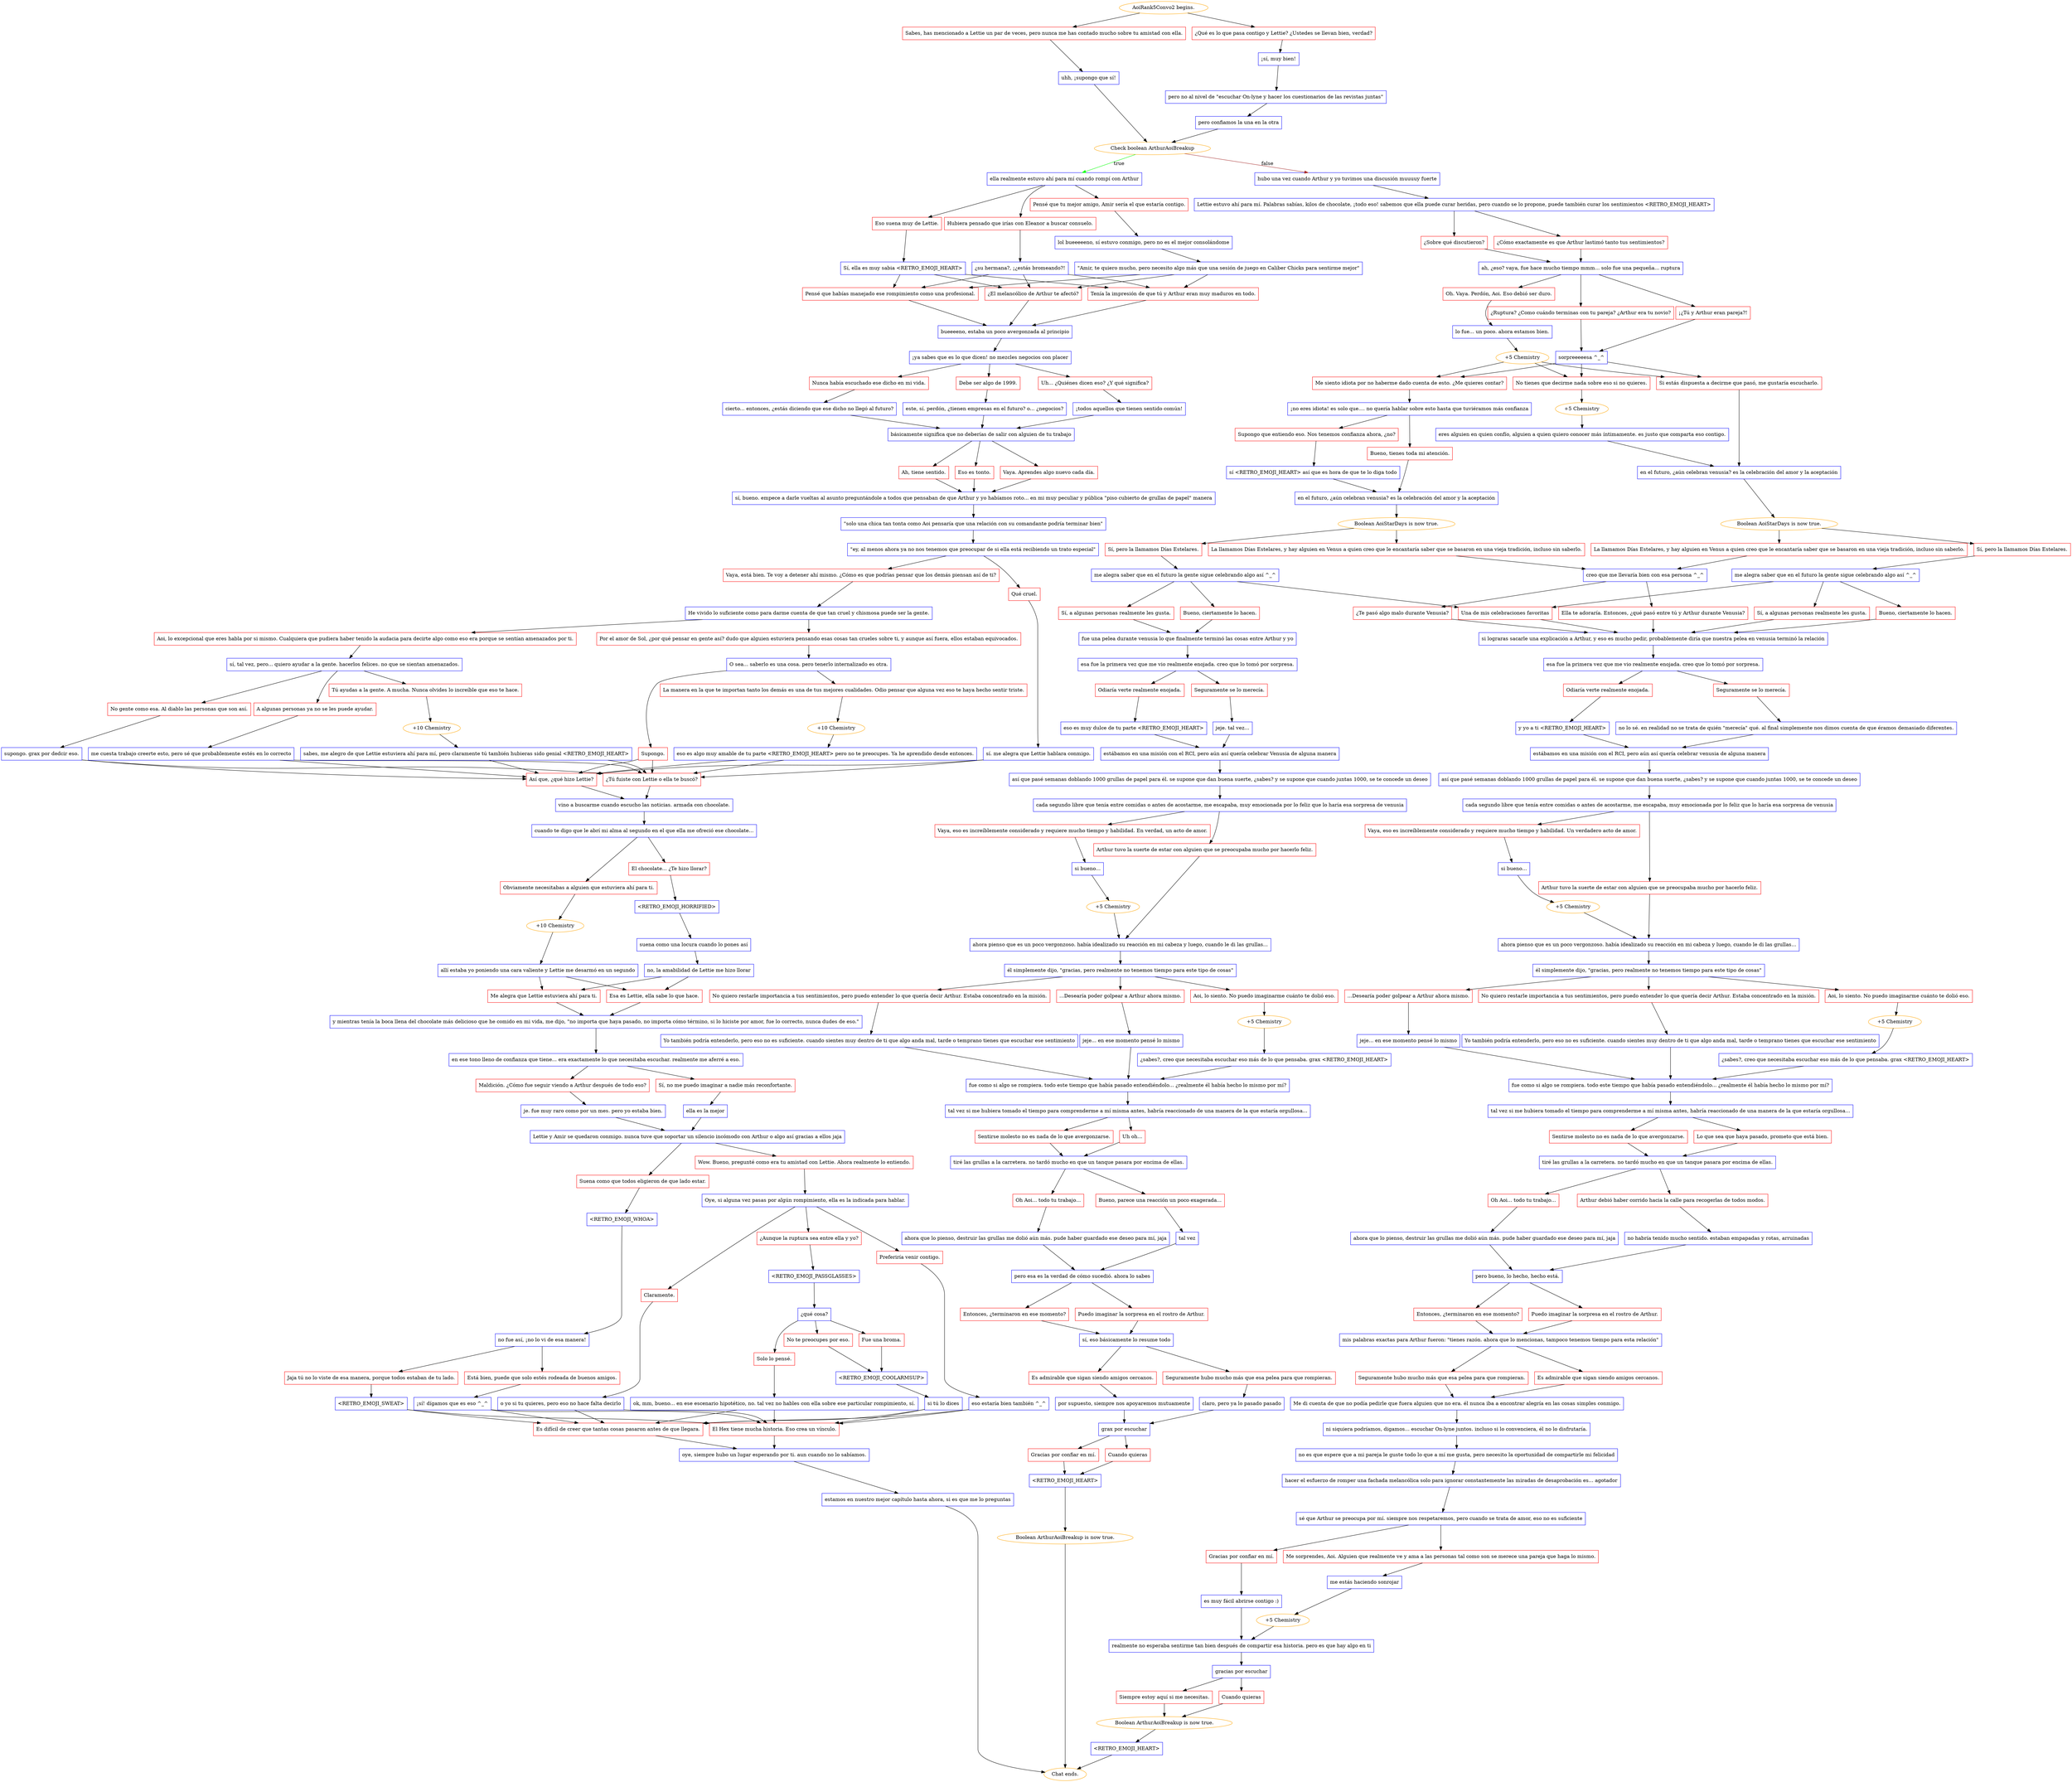 digraph {
	"AoiRank5Convo2 begins." [color=orange];
		"AoiRank5Convo2 begins." -> j907542901;
		"AoiRank5Convo2 begins." -> j1666261011;
	j907542901 [label="Sabes, has mencionado a Lettie un par de veces, pero nunca me has contado mucho sobre tu amistad con ella.",shape=box,color=red];
		j907542901 -> j2491660442;
	j1666261011 [label="¿Qué es lo que pasa contigo y Lettie? ¿Ustedes se llevan bien, verdad?",shape=box,color=red];
		j1666261011 -> j2499460898;
	j2491660442 [label="uhh, ¡supongo que sí!",shape=box,color=blue];
		j2491660442 -> j3878575433;
	j2499460898 [label="¡sí, muy bien!",shape=box,color=blue];
		j2499460898 -> j897166623;
	j3878575433 [label="Check boolean ArthurAoiBreakup",color=orange];
		j3878575433 -> j2098656604 [label=true,color=green];
		j3878575433 -> j3179371499 [label=false,color=brown];
	j897166623 [label="pero no al nivel de \"escuchar On-lyne y hacer los cuestionarios de las revistas juntas\"",shape=box,color=blue];
		j897166623 -> j1702402848;
	j2098656604 [label="ella realmente estuvo ahí para mí cuando rompí con Arthur",shape=box,color=blue];
		j2098656604 -> j553215375;
		j2098656604 -> j1895452456;
		j2098656604 -> j2533847109;
	j3179371499 [label="hubo una vez cuando Arthur y yo tuvimos una discusión muuuuy fuerte",shape=box,color=blue];
		j3179371499 -> j386023091;
	j1702402848 [label="pero confiamos la una en la otra",shape=box,color=blue];
		j1702402848 -> j3878575433;
	j553215375 [label="Hubiera pensado que irías con Eleanor a buscar consuelo.",shape=box,color=red];
		j553215375 -> j1623079729;
	j1895452456 [label="Pensé que tu mejor amigo, Amir sería el que estaría contigo.",shape=box,color=red];
		j1895452456 -> j3612865415;
	j2533847109 [label="Eso suena muy de Lettie.",shape=box,color=red];
		j2533847109 -> j1202644387;
	j386023091 [label="Lettie estuvo ahí para mí. Palabras sabías, kilos de chocolate, ¡todo eso! sabemos que ella puede curar heridas, pero cuando se lo propone, puede también curar los sentimientos <RETRO_EMOJI_HEART>",shape=box,color=blue];
		j386023091 -> j1233228918;
		j386023091 -> j1808202352;
	j1623079729 [label="¿su hermana?, ¡¿estás bromeando?!",shape=box,color=blue];
		j1623079729 -> j1034485912;
		j1623079729 -> j3853491977;
		j1623079729 -> j319824215;
	j3612865415 [label="lol bueeeeeno, sí estuvo conmigo, pero no es el mejor consolándome",shape=box,color=blue];
		j3612865415 -> j2348083020;
	j1202644387 [label="Sí, ella es muy sabia <RETRO_EMOJI_HEART>",shape=box,color=blue];
		j1202644387 -> j1034485912;
		j1202644387 -> j3853491977;
		j1202644387 -> j319824215;
	j1233228918 [label="¿Sobre qué discutieron?",shape=box,color=red];
		j1233228918 -> j4029575929;
	j1808202352 [label="¿Cómo exactamente es que Arthur lastimó tanto tus sentimientos?",shape=box,color=red];
		j1808202352 -> j4029575929;
	j1034485912 [label="¿El melancólico de Arthur te afectó?",shape=box,color=red];
		j1034485912 -> j3596281992;
	j3853491977 [label="Pensé que habías manejado ese rompimiento como una profesional.",shape=box,color=red];
		j3853491977 -> j3596281992;
	j319824215 [label="Tenía la impresión de que tú y Arthur eran muy maduros en todo.",shape=box,color=red];
		j319824215 -> j3596281992;
	j2348083020 [label="\"Amir, te quiero mucho, pero necesito algo más que una sesión de juego en Caliber Chicks para sentirme mejor\"",shape=box,color=blue];
		j2348083020 -> j1034485912;
		j2348083020 -> j3853491977;
		j2348083020 -> j319824215;
	j4029575929 [label="ah, ¿eso? vaya, fue hace mucho tiempo mmm... solo fue una pequeña... ruptura",shape=box,color=blue];
		j4029575929 -> j790224501;
		j4029575929 -> j427993822;
		j4029575929 -> j2069361851;
	j3596281992 [label="bueeeeno, estaba un poco avergonzada al principio",shape=box,color=blue];
		j3596281992 -> j318067263;
	j790224501 [label="¡¿Tú y Arthur eran pareja?!",shape=box,color=red];
		j790224501 -> j2773611458;
	j427993822 [label="¿Ruptura? ¿Como cuándo terminas con tu pareja? ¿Arthur era tu novio?",shape=box,color=red];
		j427993822 -> j2773611458;
	j2069361851 [label="Oh. Vaya. Perdón, Aoi. Eso debió ser duro.",shape=box,color=red];
		j2069361851 -> j2563591450;
	j318067263 [label="¡ya sabes que es lo que dicen! no mezcles negocios con placer",shape=box,color=blue];
		j318067263 -> j1232842084;
		j318067263 -> j1444157077;
		j318067263 -> j948805452;
	j2773611458 [label="sorpreeeeesa ^_^",shape=box,color=blue];
		j2773611458 -> j3916992313;
		j2773611458 -> j1974753957;
		j2773611458 -> j1956612317;
	j2563591450 [label="lo fue... un poco. ahora estamos bien.",shape=box,color=blue];
		j2563591450 -> j4253216978;
	j1232842084 [label="Nunca había escuchado ese dicho en mi vida.",shape=box,color=red];
		j1232842084 -> j2181228849;
	j1444157077 [label="Debe ser algo de 1999.",shape=box,color=red];
		j1444157077 -> j1623874141;
	j948805452 [label="Uh... ¿Quiénes dicen eso? ¿Y qué significa?",shape=box,color=red];
		j948805452 -> j1306126732;
	j3916992313 [label="No tienes que decirme nada sobre eso si no quieres.",shape=box,color=red];
		j3916992313 -> j2196965135;
	j1974753957 [label="Si estás dispuesta a decirme que pasó, me gustaría escucharlo.",shape=box,color=red];
		j1974753957 -> j3850019087;
	j1956612317 [label="Me siento idiota por no haberme dado cuenta de esto. ¿Me quieres contar?",shape=box,color=red];
		j1956612317 -> j3341247513;
	j4253216978 [label="+5 Chemistry",color=orange];
		j4253216978 -> j3916992313;
		j4253216978 -> j1974753957;
		j4253216978 -> j1956612317;
	j2181228849 [label="cierto... entonces, ¿estás diciendo que ese dicho no llegó al futuro?",shape=box,color=blue];
		j2181228849 -> j2612941641;
	j1623874141 [label="este, sí. perdón, ¿tienen empresas en el futuro? o... ¿negocios?",shape=box,color=blue];
		j1623874141 -> j2612941641;
	j1306126732 [label="¡todos aquellos que tienen sentido común!",shape=box,color=blue];
		j1306126732 -> j2612941641;
	j2196965135 [label="+5 Chemistry",color=orange];
		j2196965135 -> j230358847;
	j3850019087 [label="en el futuro, ¿aún celebran venusia? es la celebración del amor y la aceptación",shape=box,color=blue];
		j3850019087 -> j4226856760;
	j3341247513 [label="¡no eres idiota! es solo que.... no quería hablar sobre esto hasta que tuviéramos más confianza",shape=box,color=blue];
		j3341247513 -> j38967054;
		j3341247513 -> j1289962777;
	j2612941641 [label="básicamente significa que no deberías de salir con alguien de tu trabajo",shape=box,color=blue];
		j2612941641 -> j2467323215;
		j2612941641 -> j384491520;
		j2612941641 -> j290938092;
	j230358847 [label="eres alguien en quien confío, alguien a quien quiero conocer más íntimamente. es justo que comparta eso contigo.",shape=box,color=blue];
		j230358847 -> j3850019087;
	j4226856760 [label="Boolean AoiStarDays is now true.",color=orange];
		j4226856760 -> j2000859797;
		j4226856760 -> j1599794725;
	j38967054 [label="Bueno, tienes toda mi atención.",shape=box,color=red];
		j38967054 -> j2978560305;
	j1289962777 [label="Supongo que entiendo eso. Nos tenemos confianza ahora, ¿no?",shape=box,color=red];
		j1289962777 -> j4134034936;
	j2467323215 [label="Ah, tiene sentido.",shape=box,color=red];
		j2467323215 -> j2311056905;
	j384491520 [label="Eso es tonto.",shape=box,color=red];
		j384491520 -> j2311056905;
	j290938092 [label="Vaya. Aprendes algo nuevo cada día.",shape=box,color=red];
		j290938092 -> j2311056905;
	j2000859797 [label="Sí, pero la llamamos Días Estelares.",shape=box,color=red];
		j2000859797 -> j2222858013;
	j1599794725 [label="La llamamos Días Estelares, y hay alguien en Venus a quien creo que le encantaría saber que se basaron en una vieja tradición, incluso sin saberlo.",shape=box,color=red];
		j1599794725 -> j2444645614;
	j2978560305 [label="en el futuro, ¿aún celebran venusia? es la celebración del amor y la aceptación",shape=box,color=blue];
		j2978560305 -> j3431366332;
	j4134034936 [label="sí <RETRO_EMOJI_HEART> así que es hora de que te lo diga todo",shape=box,color=blue];
		j4134034936 -> j2978560305;
	j2311056905 [label="sí, bueno. empece a darle vueltas al asunto preguntándole a todos que pensaban de que Arthur y yo habíamos roto... en mi muy peculiar y pública \"piso cubierto de grullas de papel\" manera",shape=box,color=blue];
		j2311056905 -> j1895521802;
	j2222858013 [label="me alegra saber que en el futuro la gente sigue celebrando algo así ^_^",shape=box,color=blue];
		j2222858013 -> j924344958;
		j2222858013 -> j1898473000;
		j2222858013 -> j811398764;
	j2444645614 [label="creo que me llevaría bien con esa persona ^_^",shape=box,color=blue];
		j2444645614 -> j405906282;
		j2444645614 -> j1887107527;
	j3431366332 [label="Boolean AoiStarDays is now true.",color=orange];
		j3431366332 -> j1320111310;
		j3431366332 -> j3536151541;
	j1895521802 [label="\"solo una chica tan tonta como Aoi pensaría que una relación con su comandante podría terminar bien\"",shape=box,color=blue];
		j1895521802 -> j2506975028;
	j924344958 [label="Bueno, ciertamente lo hacen.",shape=box,color=red];
		j924344958 -> j3444198672;
	j1898473000 [label="Sí, a algunas personas realmente les gusta.",shape=box,color=red];
		j1898473000 -> j3444198672;
	j811398764 [label="Una de mis celebraciones favoritas",shape=box,color=red];
		j811398764 -> j3444198672;
	j405906282 [label="Ella te adoraría. Entonces, ¿qué pasó entre tú y Arthur durante Venusia?",shape=box,color=red];
		j405906282 -> j3444198672;
	j1887107527 [label="¿Te pasó algo malo durante Venusia?",shape=box,color=red];
		j1887107527 -> j3444198672;
	j1320111310 [label="La llamamos Días Estelares, y hay alguien en Venus a quien creo que le encantaría saber que se basaron en una vieja tradición, incluso sin saberlo.",shape=box,color=red];
		j1320111310 -> j2444645614;
	j3536151541 [label="Sí, pero la llamamos Días Estelares.",shape=box,color=red];
		j3536151541 -> j2771530478;
	j2506975028 [label="\"ey, al menos ahora ya no nos tenemos que preocupar de si ella está recibiendo un trato especial\"",shape=box,color=blue];
		j2506975028 -> j4038317771;
		j2506975028 -> j1880018665;
	j3444198672 [label="si lograras sacarle una explicación a Arthur, y eso es mucho pedir, probablemente diría que nuestra pelea en venusia terminó la relación",shape=box,color=blue];
		j3444198672 -> j1872094906;
	j2771530478 [label="me alegra saber que en el futuro la gente sigue celebrando algo así ^_^",shape=box,color=blue];
		j2771530478 -> j811398764;
		j2771530478 -> j1161406721;
		j2771530478 -> j3105756463;
	j4038317771 [label="Vaya, está bien. Te voy a detener ahí mismo. ¿Cómo es que podrías pensar que los demás piensan así de ti?",shape=box,color=red];
		j4038317771 -> j2371526264;
	j1880018665 [label="Qué cruel.",shape=box,color=red];
		j1880018665 -> j2048607845;
	j1872094906 [label="esa fue la primera vez que me vio realmente enojada. creo que lo tomó por sorpresa.",shape=box,color=blue];
		j1872094906 -> j1962274528;
		j1872094906 -> j3747416836;
	j1161406721 [label="Sí, a algunas personas realmente les gusta.",shape=box,color=red];
		j1161406721 -> j870810609;
	j3105756463 [label="Bueno, ciertamente lo hacen.",shape=box,color=red];
		j3105756463 -> j870810609;
	j2371526264 [label="He vivido lo suficiente como para darme cuenta de que tan cruel y chismosa puede ser la gente.",shape=box,color=blue];
		j2371526264 -> j3883940132;
		j2371526264 -> j3789995821;
	j2048607845 [label="sí. me alegra que Lettie hablara conmigo.",shape=box,color=blue];
		j2048607845 -> j971490375;
		j2048607845 -> j3620360679;
	j1962274528 [label="Odiaría verte realmente enojada.",shape=box,color=red];
		j1962274528 -> j1912593480;
	j3747416836 [label="Seguramente se lo merecía.",shape=box,color=red];
		j3747416836 -> j774384577;
	j870810609 [label="fue una pelea durante venusia lo que finalmente terminó las cosas entre Arthur y yo",shape=box,color=blue];
		j870810609 -> j983348711;
	j3883940132 [label="Por el amor de Sol, ¿por qué pensar en gente así? dudo que alguien estuviera pensando esas cosas tan crueles sobre ti, y aunque así fuera, ellos estaban equivocados.",shape=box,color=red];
		j3883940132 -> j1769559362;
	j3789995821 [label="Aoi, lo excepcional que eres habla por si mismo. Cualquiera que pudiera haber tenido la audacia para decirte algo como eso era porque se sentían amenazados por ti.",shape=box,color=red];
		j3789995821 -> j503456226;
	j971490375 [label="¿Tú fuiste con Lettie o ella te buscó?",shape=box,color=red];
		j971490375 -> j1100425;
	j3620360679 [label="Así que, ¿qué hizo Lettie?",shape=box,color=red];
		j3620360679 -> j1100425;
	j1912593480 [label="y yo a ti <RETRO_EMOJI_HEART>",shape=box,color=blue];
		j1912593480 -> j3148263124;
	j774384577 [label="no lo sé. en realidad no se trata de quién \"merecía\" qué. al final simplemente nos dimos cuenta de que éramos demasiado diferentes.",shape=box,color=blue];
		j774384577 -> j3148263124;
	j983348711 [label="esa fue la primera vez que me vio realmente enojada. creo que lo tomó por sorpresa.",shape=box,color=blue];
		j983348711 -> j2685440053;
		j983348711 -> j3054051152;
	j1769559362 [label="O sea... saberlo es una cosa. pero tenerlo internalizado es otra.",shape=box,color=blue];
		j1769559362 -> j1356775837;
		j1769559362 -> j2116732746;
	j503456226 [label="sí, tal vez, pero... quiero ayudar a la gente. hacerlos felices. no que se sientan amenazados.",shape=box,color=blue];
		j503456226 -> j641080456;
		j503456226 -> j49491289;
		j503456226 -> j1565552149;
	j1100425 [label="vino a buscarme cuando escucho las noticias. armada con chocolate.",shape=box,color=blue];
		j1100425 -> j2477205368;
	j3148263124 [label="estábamos en una misión con el RCI, pero aún así quería celebrar venusia de alguna manera",shape=box,color=blue];
		j3148263124 -> j1543137093;
	j2685440053 [label="Odiaría verte realmente enojada.",shape=box,color=red];
		j2685440053 -> j729760153;
	j3054051152 [label="Seguramente se lo merecía.",shape=box,color=red];
		j3054051152 -> j3963271686;
	j1356775837 [label="La manera en la que te importan tanto los demás es una de tus mejores cualidades. Odio pensar que alguna vez eso te haya hecho sentir triste.",shape=box,color=red];
		j1356775837 -> j4078141854;
	j2116732746 [label="Supongo.",shape=box,color=red];
		j2116732746 -> j971490375;
		j2116732746 -> j3620360679;
	j641080456 [label="No gente como esa. Al diablo las personas que son así.",shape=box,color=red];
		j641080456 -> j562447145;
	j49491289 [label="A algunas personas ya no se les puede ayudar.",shape=box,color=red];
		j49491289 -> j2173095120;
	j1565552149 [label="Tú ayudas a la gente. A mucha. Nunca olvides lo increíble que eso te hace.",shape=box,color=red];
		j1565552149 -> j2177219543;
	j2477205368 [label="cuando te digo que le abrí mi alma al segundo en el que ella me ofreció ese chocolate...",shape=box,color=blue];
		j2477205368 -> j3298948209;
		j2477205368 -> j580643878;
	j1543137093 [label="así que pasé semanas doblando 1000 grullas de papel para él. se supone que dan buena suerte, ¿sabes? y se supone que cuando juntas 1000, se te concede un deseo",shape=box,color=blue];
		j1543137093 -> j729956299;
	j729760153 [label="eso es muy dulce de tu parte <RETRO_EMOJI_HEART>",shape=box,color=blue];
		j729760153 -> j125129714;
	j3963271686 [label="jeje. tal vez...",shape=box,color=blue];
		j3963271686 -> j125129714;
	j4078141854 [label="+10 Chemistry",color=orange];
		j4078141854 -> j1329629226;
	j562447145 [label="supongo. grax por dedcir eso.",shape=box,color=blue];
		j562447145 -> j971490375;
		j562447145 -> j3620360679;
	j2173095120 [label="me cuesta trabajo creerte esto, pero sé que probablemente estés en lo correcto",shape=box,color=blue];
		j2173095120 -> j971490375;
		j2173095120 -> j3620360679;
	j2177219543 [label="+10 Chemistry",color=orange];
		j2177219543 -> j491066886;
	j3298948209 [label="Obviamente necesitabas a alguien que estuviera ahí para ti.",shape=box,color=red];
		j3298948209 -> j3724061644;
	j580643878 [label="El chocolate... ¿Te hizo llorar?",shape=box,color=red];
		j580643878 -> j3791943119;
	j729956299 [label="cada segundo libre que tenía entre comidas o antes de acostarme, me escapaba, muy emocionada por lo feliz que lo haría esa sorpresa de venusia",shape=box,color=blue];
		j729956299 -> j2697785274;
		j729956299 -> j2789477013;
	j125129714 [label="estábamos en una misión con el RCI, pero aún así quería celebrar Venusia de alguna manera",shape=box,color=blue];
		j125129714 -> j2662912098;
	j1329629226 [label="eso es algo muy amable de tu parte <RETRO_EMOJI_HEART> pero no te preocupes. Ya he aprendido desde entonces.",shape=box,color=blue];
		j1329629226 -> j971490375;
		j1329629226 -> j3620360679;
	j491066886 [label="sabes, me alegro de que Lettie estuviera ahí para mí, pero claramente tú también hubieras sido genial <RETRO_EMOJI_HEART>",shape=box,color=blue];
		j491066886 -> j971490375;
		j491066886 -> j3620360679;
	j3724061644 [label="+10 Chemistry",color=orange];
		j3724061644 -> j920980676;
	j3791943119 [label="<RETRO_EMOJI_HORRIFIED>",shape=box,color=blue];
		j3791943119 -> j960570504;
	j2697785274 [label="Vaya, eso es increíblemente considerado y requiere mucho tiempo y habilidad. Un verdadero acto de amor.",shape=box,color=red];
		j2697785274 -> j3420687308;
	j2789477013 [label="Arthur tuvo la suerte de estar con alguien que se preocupaba mucho por hacerlo feliz.",shape=box,color=red];
		j2789477013 -> j2520274826;
	j2662912098 [label="así que pasé semanas doblando 1000 grullas de papel para él. se supone que dan buena suerte, ¿sabes? y se supone que cuando juntas 1000, se te concede un deseo",shape=box,color=blue];
		j2662912098 -> j660645904;
	j920980676 [label="allí estaba yo poniendo una cara valiente y Lettie me desarmó en un segundo",shape=box,color=blue];
		j920980676 -> j912122611;
		j920980676 -> j1801778656;
	j960570504 [label="suena como una locura cuando lo pones así",shape=box,color=blue];
		j960570504 -> j3070664005;
	j3420687308 [label="si bueno...",shape=box,color=blue];
		j3420687308 -> j2505395010;
	j2520274826 [label="ahora pienso que es un poco vergonzoso. había idealizado su reacción en mi cabeza y luego, cuando le di las grullas...",shape=box,color=blue];
		j2520274826 -> j179074230;
	j660645904 [label="cada segundo libre que tenía entre comidas o antes de acostarme, me escapaba, muy emocionada por lo feliz que lo haría esa sorpresa de venusia",shape=box,color=blue];
		j660645904 -> j2184147963;
		j660645904 -> j2571765865;
	j912122611 [label="Me alegra que Lettie estuviera ahí para ti.",shape=box,color=red];
		j912122611 -> j1367821618;
	j1801778656 [label="Esa es Lettie, ella sabe lo que hace.",shape=box,color=red];
		j1801778656 -> j1367821618;
	j3070664005 [label="no, la amabilidad de Lettie me hizo llorar",shape=box,color=blue];
		j3070664005 -> j912122611;
		j3070664005 -> j1801778656;
	j2505395010 [label="+5 Chemistry",color=orange];
		j2505395010 -> j2520274826;
	j179074230 [label="él simplemente dijo, \"gracias, pero realmente no tenemos tiempo para este tipo de cosas\"",shape=box,color=blue];
		j179074230 -> j1700052601;
		j179074230 -> j2387335794;
		j179074230 -> j3518693107;
	j2184147963 [label="Arthur tuvo la suerte de estar con alguien que se preocupaba mucho por hacerlo feliz.",shape=box,color=red];
		j2184147963 -> j1810548455;
	j2571765865 [label="Vaya, eso es increíblemente considerado y requiere mucho tiempo y habilidad. En verdad, un acto de amor.",shape=box,color=red];
		j2571765865 -> j3726553154;
	j1367821618 [label="y mientras tenía la boca llena del chocolate más delicioso que he comido en mi vida, me dijo, \"no importa que haya pasado, no importa cómo término, si lo hiciste por amor, fue lo correcto, nunca dudes de eso.\"",shape=box,color=blue];
		j1367821618 -> j3522373913;
	j1700052601 [label="...Desearía poder golpear a Arthur ahora mismo.",shape=box,color=red];
		j1700052601 -> j1201560311;
	j2387335794 [label="Aoi, lo siento. No puedo imaginarme cuánto te dolió eso.",shape=box,color=red];
		j2387335794 -> j1849851255;
	j3518693107 [label="No quiero restarle importancia a tus sentimientos, pero puedo entender lo que quería decir Arthur. Estaba concentrado en la misión.",shape=box,color=red];
		j3518693107 -> j3439820955;
	j1810548455 [label="ahora pienso que es un poco vergonzoso. había idealizado su reacción en mi cabeza y luego, cuando le di las grullas...",shape=box,color=blue];
		j1810548455 -> j3453695477;
	j3726553154 [label="si bueno...",shape=box,color=blue];
		j3726553154 -> j25239462;
	j3522373913 [label="en ese tono lleno de confianza que tiene... era exactamente lo que necesitaba escuchar. realmente me aferré a eso.",shape=box,color=blue];
		j3522373913 -> j809877424;
		j3522373913 -> j3432426988;
	j1201560311 [label="jeje... en ese momento pensé lo mismo",shape=box,color=blue];
		j1201560311 -> j2412656551;
	j1849851255 [label="+5 Chemistry",color=orange];
		j1849851255 -> j3581764723;
	j3439820955 [label="Yo también podría entenderlo, pero eso no es suficiente. cuando sientes muy dentro de ti que algo anda mal, tarde o temprano tienes que escuchar ese sentimiento",shape=box,color=blue];
		j3439820955 -> j2412656551;
	j3453695477 [label="él simplemente dijo, \"gracias, pero realmente no tenemos tiempo para este tipo de cosas\"",shape=box,color=blue];
		j3453695477 -> j832436152;
		j3453695477 -> j4160506272;
		j3453695477 -> j4182799131;
	j25239462 [label="+5 Chemistry",color=orange];
		j25239462 -> j1810548455;
	j809877424 [label="Maldición. ¿Cómo fue seguir viendo a Arthur después de todo eso?",shape=box,color=red];
		j809877424 -> j2899043993;
	j3432426988 [label="Sí, no me puedo imaginar a nadie más reconfortante.",shape=box,color=red];
		j3432426988 -> j3032649061;
	j2412656551 [label="fue como si algo se rompiera. todo este tiempo que había pasado entendiéndolo... ¿realmente él había hecho lo mismo por mí?",shape=box,color=blue];
		j2412656551 -> j3501755850;
	j3581764723 [label="¿sabes?, creo que necesitaba escuchar eso más de lo que pensaba. grax <RETRO_EMOJI_HEART>",shape=box,color=blue];
		j3581764723 -> j2412656551;
	j832436152 [label="No quiero restarle importancia a tus sentimientos, pero puedo entender lo que quería decir Arthur. Estaba concentrado en la misión.",shape=box,color=red];
		j832436152 -> j1490327543;
	j4160506272 [label="Aoi, lo siento. No puedo imaginarme cuánto te dolió eso.",shape=box,color=red];
		j4160506272 -> j2115039263;
	j4182799131 [label="...Desearía poder golpear a Arthur ahora mismo.",shape=box,color=red];
		j4182799131 -> j330167063;
	j2899043993 [label="je. fue muy raro como por un mes. pero yo estaba bien.",shape=box,color=blue];
		j2899043993 -> j1161703123;
	j3032649061 [label="ella es la mejor",shape=box,color=blue];
		j3032649061 -> j1161703123;
	j3501755850 [label="tal vez si me hubiera tomado el tiempo para comprenderme a mí misma antes, habría reaccionado de una manera de la que estaría orgullosa...",shape=box,color=blue];
		j3501755850 -> j3557262787;
		j3501755850 -> j1635339346;
	j1490327543 [label="Yo también podría entenderlo, pero eso no es suficiente. cuando sientes muy dentro de ti que algo anda mal, tarde o temprano tienes que escuchar ese sentimiento",shape=box,color=blue];
		j1490327543 -> j1515740224;
	j2115039263 [label="+5 Chemistry",color=orange];
		j2115039263 -> j2679896189;
	j330167063 [label="jeje... en ese momento pensé lo mismo",shape=box,color=blue];
		j330167063 -> j1515740224;
	j1161703123 [label="Lettie y Amir se quedaron conmigo. nunca tuve que soportar un silencio incómodo con Arthur o algo así gracias a ellos jaja",shape=box,color=blue];
		j1161703123 -> j478906146;
		j1161703123 -> j2644106438;
	j3557262787 [label="Sentirse molesto no es nada de lo que avergonzarse.",shape=box,color=red];
		j3557262787 -> j189833035;
	j1635339346 [label="Lo que sea que haya pasado, prometo que está bien.",shape=box,color=red];
		j1635339346 -> j189833035;
	j1515740224 [label="fue como si algo se rompiera. todo este tiempo que había pasado entendiéndolo... ¿realmente él había hecho lo mismo por mí?",shape=box,color=blue];
		j1515740224 -> j1134090939;
	j2679896189 [label="¿sabes?, creo que necesitaba escuchar eso más de lo que pensaba. grax <RETRO_EMOJI_HEART>",shape=box,color=blue];
		j2679896189 -> j1515740224;
	j478906146 [label="Wow. Bueno, pregunté como era tu amistad con Lettie. Ahora realmente lo entiendo.",shape=box,color=red];
		j478906146 -> j2170635134;
	j2644106438 [label="Suena como que todos eligieron de que lado estar.",shape=box,color=red];
		j2644106438 -> j4016212775;
	j189833035 [label="tiré las grullas a la carretera. no tardó mucho en que un tanque pasara por encima de ellas.",shape=box,color=blue];
		j189833035 -> j4130346970;
		j189833035 -> j4170905875;
	j1134090939 [label="tal vez si me hubiera tomado el tiempo para comprenderme a mí misma antes, habría reaccionado de una manera de la que estaría orgullosa...",shape=box,color=blue];
		j1134090939 -> j4143140457;
		j1134090939 -> j3358635089;
	j2170635134 [label="Oye, si alguna vez pasas por algún rompimiento, ella es la indicada para hablar.",shape=box,color=blue];
		j2170635134 -> j2791995105;
		j2170635134 -> j3822136825;
		j2170635134 -> j4106369839;
	j4016212775 [label="<RETRO_EMOJI_WHOA>",shape=box,color=blue];
		j4016212775 -> j742424911;
	j4130346970 [label="Oh Aoi... todo tu trabajo...",shape=box,color=red];
		j4130346970 -> j145768539;
	j4170905875 [label="Arthur debió haber corrido hacia la calle para recogerlas de todos modos.",shape=box,color=red];
		j4170905875 -> j1181705101;
	j4143140457 [label="Sentirse molesto no es nada de lo que avergonzarse.",shape=box,color=red];
		j4143140457 -> j3736396409;
	j3358635089 [label="Uh oh...",shape=box,color=red];
		j3358635089 -> j3736396409;
	j2791995105 [label="¿Aunque la ruptura sea entre ella y yo?",shape=box,color=red];
		j2791995105 -> j4007450846;
	j3822136825 [label="Preferiría venir contigo.",shape=box,color=red];
		j3822136825 -> j1267805860;
	j4106369839 [label="Claramente.",shape=box,color=red];
		j4106369839 -> j3497537232;
	j742424911 [label="no fue así, ¡no lo vi de esa manera!",shape=box,color=blue];
		j742424911 -> j1016964716;
		j742424911 -> j1281534043;
	j145768539 [label="ahora que lo pienso, destruir las grullas me dolió aún más. pude haber guardado ese deseo para mí, jaja",shape=box,color=blue];
		j145768539 -> j1882233987;
	j1181705101 [label="no habría tenido mucho sentido. estaban empapadas y rotas, arruinadas",shape=box,color=blue];
		j1181705101 -> j1882233987;
	j3736396409 [label="tiré las grullas a la carretera. no tardó mucho en que un tanque pasara por encima de ellas.",shape=box,color=blue];
		j3736396409 -> j2403958199;
		j3736396409 -> j3208035760;
	j4007450846 [label="<RETRO_EMOJI_PASSGLASSES>",shape=box,color=blue];
		j4007450846 -> j3555182808;
	j1267805860 [label="eso estaría bien también ^_^",shape=box,color=blue];
		j1267805860 -> j1947941777;
		j1267805860 -> j3288496294;
	j3497537232 [label="o yo si tu quieres, pero eso no hace falta decirlo",shape=box,color=blue];
		j3497537232 -> j1947941777;
		j3497537232 -> j3288496294;
	j1016964716 [label="Jaja tú no lo viste de esa manera, porque todos estaban de tu lado.",shape=box,color=red];
		j1016964716 -> j105254869;
	j1281534043 [label="Está bien, puede que solo estés rodeada de buenos amigos.",shape=box,color=red];
		j1281534043 -> j518084118;
	j1882233987 [label="pero bueno, lo hecho, hecho está.",shape=box,color=blue];
		j1882233987 -> j3876675450;
		j1882233987 -> j1598379281;
	j2403958199 [label="Oh Aoi... todo tu trabajo...",shape=box,color=red];
		j2403958199 -> j2108856609;
	j3208035760 [label="Bueno, parece una reacción un poco exagerada...",shape=box,color=red];
		j3208035760 -> j2143918685;
	j3555182808 [label="¿qué cosa?",shape=box,color=blue];
		j3555182808 -> j2366259422;
		j3555182808 -> j1696360337;
		j3555182808 -> j2420235564;
	j1947941777 [label="El Hex tiene mucha historia. Eso crea un vínculo.",shape=box,color=red];
		j1947941777 -> j52760297;
	j3288496294 [label="Es difícil de creer que tantas cosas pasaron antes de que llegara.",shape=box,color=red];
		j3288496294 -> j52760297;
	j105254869 [label="<RETRO_EMOJI_SWEAT>",shape=box,color=blue];
		j105254869 -> j1947941777;
		j105254869 -> j3288496294;
	j518084118 [label="¡sí! dígamos que es eso ^_^",shape=box,color=blue];
		j518084118 -> j1947941777;
		j518084118 -> j3288496294;
	j3876675450 [label="Entonces, ¿terminaron en ese momento?",shape=box,color=red];
		j3876675450 -> j2315588950;
	j1598379281 [label="Puedo imaginar la sorpresa en el rostro de Arthur.",shape=box,color=red];
		j1598379281 -> j2315588950;
	j2108856609 [label="ahora que lo pienso, destruir las grullas me dolió aún más. pude haber guardado ese deseo para mí, jaja",shape=box,color=blue];
		j2108856609 -> j3695994314;
	j2143918685 [label="tal vez",shape=box,color=blue];
		j2143918685 -> j3695994314;
	j2366259422 [label="Solo lo pensé.",shape=box,color=red];
		j2366259422 -> j1072950898;
	j1696360337 [label="Fue una broma.",shape=box,color=red];
		j1696360337 -> j369527462;
	j2420235564 [label="No te preocupes por eso.",shape=box,color=red];
		j2420235564 -> j369527462;
	j52760297 [label="oye, siempre hubo un lugar esperando por ti. aun cuando no lo sabíamos.",shape=box,color=blue];
		j52760297 -> j1251029487;
	j2315588950 [label="mis palabras exactas para Arthur fueron: \"tienes razón. ahora que lo mencionas, tampoco tenemos tiempo para esta relación\"",shape=box,color=blue];
		j2315588950 -> j1507167433;
		j2315588950 -> j234408599;
	j3695994314 [label="pero esa es la verdad de cómo sucedió. ahora lo sabes",shape=box,color=blue];
		j3695994314 -> j925458985;
		j3695994314 -> j455027918;
	j1072950898 [label="ok, mm, bueno... en ese escenario hipotético, no. tal vez no hables con ella sobre ese particular rompimiento, sí.",shape=box,color=blue];
		j1072950898 -> j1947941777;
		j1072950898 -> j3288496294;
	j369527462 [label="<RETRO_EMOJI_COOLARMSUP>",shape=box,color=blue];
		j369527462 -> j2040865502;
	j1251029487 [label="estamos en nuestro mejor capítulo hasta ahora, si es que me lo preguntas",shape=box,color=blue];
		j1251029487 -> "Chat ends.";
	j1507167433 [label="Es admirable que sigan siendo amigos cercanos.",shape=box,color=red];
		j1507167433 -> j823707238;
	j234408599 [label="Seguramente hubo mucho más que esa pelea para que rompieran.",shape=box,color=red];
		j234408599 -> j823707238;
	j925458985 [label="Entonces, ¿terminaron en ese momento?",shape=box,color=red];
		j925458985 -> j3034065810;
	j455027918 [label="Puedo imaginar la sorpresa en el rostro de Arthur.",shape=box,color=red];
		j455027918 -> j3034065810;
	j2040865502 [label="si tú lo dices",shape=box,color=blue];
		j2040865502 -> j1947941777;
		j2040865502 -> j3288496294;
	"Chat ends." [color=orange];
	j823707238 [label="Me di cuenta de que no podía pedirle que fuera alguien que no era. él nunca iba a encontrar alegría en las cosas simples conmigo.",shape=box,color=blue];
		j823707238 -> j1639897272;
	j3034065810 [label="sí, eso básicamente lo resume todo",shape=box,color=blue];
		j3034065810 -> j3065848619;
		j3034065810 -> j1815260423;
	j1639897272 [label="ni siquiera podríamos, digamos... escuchar On-lyne juntos. incluso si lo convenciera, él no lo disfrutaría.",shape=box,color=blue];
		j1639897272 -> j3417864105;
	j3065848619 [label="Es admirable que sigan siendo amigos cercanos.",shape=box,color=red];
		j3065848619 -> j1227799701;
	j1815260423 [label="Seguramente hubo mucho más que esa pelea para que rompieran.",shape=box,color=red];
		j1815260423 -> j3453599751;
	j3417864105 [label="no es que espere que a mi pareja le guste todo lo que a mí me gusta, pero necesito la oportunidad de compartirle mi felicidad",shape=box,color=blue];
		j3417864105 -> j3948861813;
	j1227799701 [label="por supuesto, siempre nos apoyaremos mutuamente",shape=box,color=blue];
		j1227799701 -> j1731848397;
	j3453599751 [label="claro, pero ya lo pasado pasado",shape=box,color=blue];
		j3453599751 -> j1731848397;
	j3948861813 [label="hacer el esfuerzo de romper una fachada melancólica solo para ignorar constantemente las miradas de desaprobación es... agotador",shape=box,color=blue];
		j3948861813 -> j3933932056;
	j1731848397 [label="grax por escuchar",shape=box,color=blue];
		j1731848397 -> j4045088710;
		j1731848397 -> j1202148757;
	j3933932056 [label="sé que Arthur se preocupa por mí. siempre nos respetaremos, pero cuando se trata de amor, eso no es suficiente",shape=box,color=blue];
		j3933932056 -> j255525203;
		j3933932056 -> j27072415;
	j4045088710 [label="Cuando quieras",shape=box,color=red];
		j4045088710 -> j1632109606;
	j1202148757 [label="Gracias por confiar en mí.",shape=box,color=red];
		j1202148757 -> j1632109606;
	j255525203 [label="Gracias por confiar en mí.",shape=box,color=red];
		j255525203 -> j2292687934;
	j27072415 [label="Me sorprendes, Aoi. Alguien que realmente ve y ama a las personas tal como son se merece una pareja que haga lo mismo.",shape=box,color=red];
		j27072415 -> j1588914473;
	j1632109606 [label="<RETRO_EMOJI_HEART>",shape=box,color=blue];
		j1632109606 -> j4205574074;
	j2292687934 [label="es muy fácil abrirse contigo :)",shape=box,color=blue];
		j2292687934 -> j450218218;
	j1588914473 [label="me estás haciendo sonrojar",shape=box,color=blue];
		j1588914473 -> j770448731;
	j4205574074 [label="Boolean ArthurAoiBreakup is now true.",color=orange];
		j4205574074 -> "Chat ends.";
	j450218218 [label="realmente no esperaba sentirme tan bien después de compartir esa historia. pero es que hay algo en ti",shape=box,color=blue];
		j450218218 -> j1996398015;
	j770448731 [label="+5 Chemistry",color=orange];
		j770448731 -> j450218218;
	j1996398015 [label="gracias por escuchar",shape=box,color=blue];
		j1996398015 -> j3452164853;
		j1996398015 -> j2607205948;
	j3452164853 [label="Siempre estoy aquí si me necesitas.",shape=box,color=red];
		j3452164853 -> j2407572271;
	j2607205948 [label="Cuando quieras",shape=box,color=red];
		j2607205948 -> j2407572271;
	j2407572271 [label="Boolean ArthurAoiBreakup is now true.",color=orange];
		j2407572271 -> j1098993356;
	j1098993356 [label="<RETRO_EMOJI_HEART>",shape=box,color=blue];
		j1098993356 -> "Chat ends.";
}